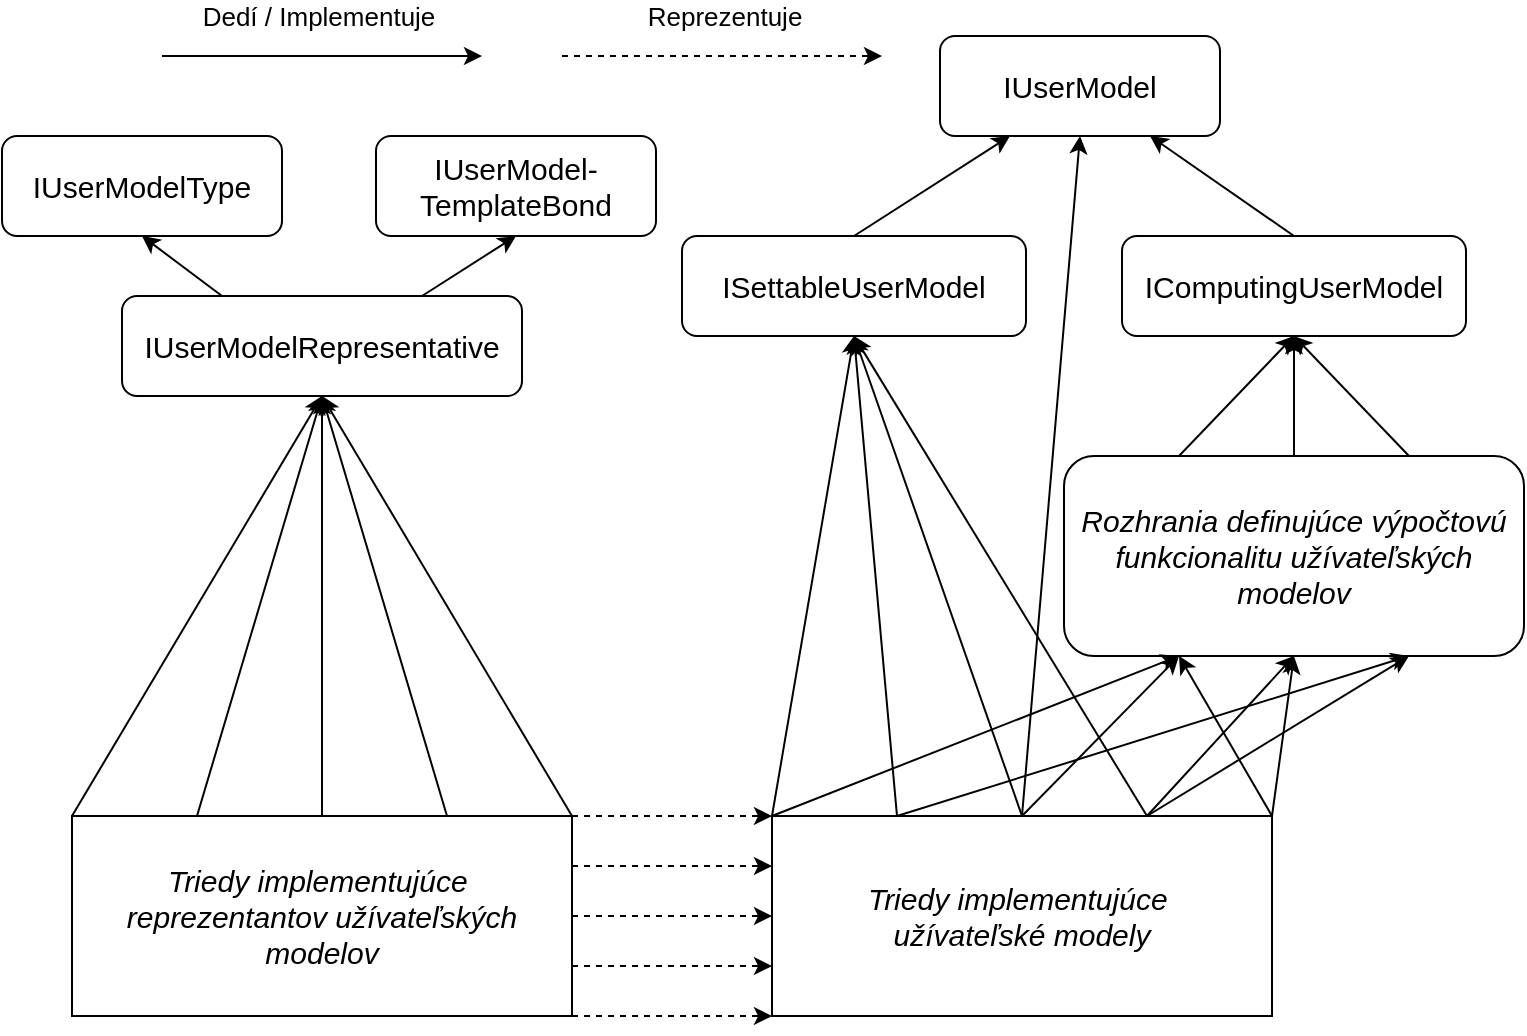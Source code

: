 <mxfile version="24.6.4" type="device">
  <diagram name="Page-1" id="DBnN5L7_-RlaLcSAO-Sn">
    <mxGraphModel dx="1480" dy="877" grid="1" gridSize="10" guides="1" tooltips="1" connect="1" arrows="1" fold="1" page="1" pageScale="1" pageWidth="850" pageHeight="1100" math="0" shadow="0">
      <root>
        <mxCell id="0" />
        <mxCell id="1" parent="0" />
        <mxCell id="k7mkyXs0xZJJn667R8bs-1" value="&lt;font style=&quot;font-size: 15px;&quot;&gt;IUserModelType&lt;/font&gt;" style="rounded=1;whiteSpace=wrap;html=1;" vertex="1" parent="1">
          <mxGeometry x="40" y="90" width="140" height="50" as="geometry" />
        </mxCell>
        <mxCell id="k7mkyXs0xZJJn667R8bs-2" value="&lt;font style=&quot;font-size: 15px;&quot;&gt;IUserModel-&lt;/font&gt;&lt;div&gt;&lt;font style=&quot;font-size: 15px;&quot;&gt;TemplateBond&lt;/font&gt;&lt;/div&gt;" style="rounded=1;whiteSpace=wrap;html=1;" vertex="1" parent="1">
          <mxGeometry x="227" y="90" width="140" height="50" as="geometry" />
        </mxCell>
        <mxCell id="k7mkyXs0xZJJn667R8bs-3" style="rounded=0;orthogonalLoop=1;jettySize=auto;html=1;exitX=0.25;exitY=0;exitDx=0;exitDy=0;entryX=0.5;entryY=1;entryDx=0;entryDy=0;" edge="1" parent="1" source="k7mkyXs0xZJJn667R8bs-4" target="k7mkyXs0xZJJn667R8bs-1">
          <mxGeometry relative="1" as="geometry" />
        </mxCell>
        <mxCell id="k7mkyXs0xZJJn667R8bs-4" value="&lt;font style=&quot;font-size: 15px;&quot;&gt;IUserModelRepresentative&lt;/font&gt;" style="rounded=1;whiteSpace=wrap;html=1;" vertex="1" parent="1">
          <mxGeometry x="100" y="170" width="200" height="50" as="geometry" />
        </mxCell>
        <mxCell id="k7mkyXs0xZJJn667R8bs-5" style="rounded=0;orthogonalLoop=1;jettySize=auto;html=1;exitX=0;exitY=0;exitDx=0;exitDy=0;entryX=0.5;entryY=1;entryDx=0;entryDy=0;" edge="1" parent="1" source="k7mkyXs0xZJJn667R8bs-11" target="k7mkyXs0xZJJn667R8bs-4">
          <mxGeometry relative="1" as="geometry" />
        </mxCell>
        <mxCell id="k7mkyXs0xZJJn667R8bs-6" style="rounded=0;orthogonalLoop=1;jettySize=auto;html=1;exitX=0.25;exitY=0;exitDx=0;exitDy=0;entryX=0.5;entryY=1;entryDx=0;entryDy=0;" edge="1" parent="1" source="k7mkyXs0xZJJn667R8bs-11" target="k7mkyXs0xZJJn667R8bs-4">
          <mxGeometry relative="1" as="geometry">
            <mxPoint x="210" y="230" as="targetPoint" />
          </mxGeometry>
        </mxCell>
        <mxCell id="k7mkyXs0xZJJn667R8bs-7" style="rounded=0;orthogonalLoop=1;jettySize=auto;html=1;exitX=0.5;exitY=0;exitDx=0;exitDy=0;entryX=0.5;entryY=1;entryDx=0;entryDy=0;" edge="1" parent="1" source="k7mkyXs0xZJJn667R8bs-11" target="k7mkyXs0xZJJn667R8bs-4">
          <mxGeometry relative="1" as="geometry" />
        </mxCell>
        <mxCell id="k7mkyXs0xZJJn667R8bs-8" style="rounded=0;orthogonalLoop=1;jettySize=auto;html=1;exitX=0.75;exitY=0;exitDx=0;exitDy=0;entryX=0.5;entryY=1;entryDx=0;entryDy=0;" edge="1" parent="1" source="k7mkyXs0xZJJn667R8bs-11" target="k7mkyXs0xZJJn667R8bs-4">
          <mxGeometry relative="1" as="geometry" />
        </mxCell>
        <mxCell id="k7mkyXs0xZJJn667R8bs-9" style="rounded=0;orthogonalLoop=1;jettySize=auto;html=1;exitX=1;exitY=0;exitDx=0;exitDy=0;entryX=0.5;entryY=1;entryDx=0;entryDy=0;" edge="1" parent="1" source="k7mkyXs0xZJJn667R8bs-11" target="k7mkyXs0xZJJn667R8bs-4">
          <mxGeometry relative="1" as="geometry" />
        </mxCell>
        <mxCell id="k7mkyXs0xZJJn667R8bs-10" style="rounded=0;orthogonalLoop=1;jettySize=auto;html=1;exitX=1;exitY=0;exitDx=0;exitDy=0;entryX=0;entryY=0;entryDx=0;entryDy=0;dashed=1;" edge="1" parent="1" source="k7mkyXs0xZJJn667R8bs-11" target="k7mkyXs0xZJJn667R8bs-25">
          <mxGeometry relative="1" as="geometry" />
        </mxCell>
        <mxCell id="k7mkyXs0xZJJn667R8bs-11" value="&lt;i&gt;&lt;font style=&quot;font-size: 15px;&quot;&gt;Triedy implementujúce&amp;nbsp;&lt;/font&gt;&lt;/i&gt;&lt;div&gt;&lt;span style=&quot;font-size: 15px;&quot;&gt;&lt;i&gt;reprezentantov užívateľských modelov&lt;/i&gt;&lt;/span&gt;&lt;/div&gt;" style="rounded=0;whiteSpace=wrap;html=1;" vertex="1" parent="1">
          <mxGeometry x="75" y="430" width="250" height="100" as="geometry" />
        </mxCell>
        <mxCell id="k7mkyXs0xZJJn667R8bs-12" value="&lt;font style=&quot;font-size: 15px;&quot;&gt;IUserModel&lt;/font&gt;" style="rounded=1;whiteSpace=wrap;html=1;" vertex="1" parent="1">
          <mxGeometry x="509" y="40" width="140" height="50" as="geometry" />
        </mxCell>
        <mxCell id="k7mkyXs0xZJJn667R8bs-13" style="rounded=0;orthogonalLoop=1;jettySize=auto;html=1;exitX=0.25;exitY=0;exitDx=0;exitDy=0;entryX=0.5;entryY=1;entryDx=0;entryDy=0;" edge="1" parent="1" source="k7mkyXs0xZJJn667R8bs-16" target="k7mkyXs0xZJJn667R8bs-35">
          <mxGeometry relative="1" as="geometry" />
        </mxCell>
        <mxCell id="k7mkyXs0xZJJn667R8bs-14" style="rounded=0;orthogonalLoop=1;jettySize=auto;html=1;exitX=0.75;exitY=0;exitDx=0;exitDy=0;entryX=0.5;entryY=1;entryDx=0;entryDy=0;" edge="1" parent="1" source="k7mkyXs0xZJJn667R8bs-16" target="k7mkyXs0xZJJn667R8bs-35">
          <mxGeometry relative="1" as="geometry">
            <mxPoint x="618" y="110" as="targetPoint" />
          </mxGeometry>
        </mxCell>
        <mxCell id="k7mkyXs0xZJJn667R8bs-15" style="rounded=0;orthogonalLoop=1;jettySize=auto;html=1;exitX=0.5;exitY=0;exitDx=0;exitDy=0;entryX=0.5;entryY=1;entryDx=0;entryDy=0;" edge="1" parent="1" source="k7mkyXs0xZJJn667R8bs-16" target="k7mkyXs0xZJJn667R8bs-35">
          <mxGeometry relative="1" as="geometry" />
        </mxCell>
        <mxCell id="k7mkyXs0xZJJn667R8bs-16" value="&lt;span style=&quot;font-size: 15px;&quot;&gt;&lt;i&gt;Rozhrania definujúce výpočtovú funkcionalitu užívateľských modelov&lt;/i&gt;&lt;/span&gt;" style="rounded=1;whiteSpace=wrap;html=1;" vertex="1" parent="1">
          <mxGeometry x="571" y="250" width="230" height="100" as="geometry" />
        </mxCell>
        <mxCell id="k7mkyXs0xZJJn667R8bs-18" style="rounded=0;orthogonalLoop=1;jettySize=auto;html=1;exitX=0.25;exitY=0;exitDx=0;exitDy=0;entryX=0.75;entryY=1;entryDx=0;entryDy=0;" edge="1" parent="1" source="k7mkyXs0xZJJn667R8bs-25" target="k7mkyXs0xZJJn667R8bs-16">
          <mxGeometry relative="1" as="geometry" />
        </mxCell>
        <mxCell id="k7mkyXs0xZJJn667R8bs-19" style="rounded=0;orthogonalLoop=1;jettySize=auto;html=1;exitX=0.75;exitY=0;exitDx=0;exitDy=0;entryX=0.5;entryY=1;entryDx=0;entryDy=0;" edge="1" parent="1" source="k7mkyXs0xZJJn667R8bs-25" target="k7mkyXs0xZJJn667R8bs-16">
          <mxGeometry relative="1" as="geometry" />
        </mxCell>
        <mxCell id="k7mkyXs0xZJJn667R8bs-20" style="rounded=0;orthogonalLoop=1;jettySize=auto;html=1;exitX=1;exitY=0;exitDx=0;exitDy=0;entryX=0.25;entryY=1;entryDx=0;entryDy=0;" edge="1" parent="1" source="k7mkyXs0xZJJn667R8bs-25" target="k7mkyXs0xZJJn667R8bs-16">
          <mxGeometry relative="1" as="geometry" />
        </mxCell>
        <mxCell id="k7mkyXs0xZJJn667R8bs-21" style="rounded=0;orthogonalLoop=1;jettySize=auto;html=1;exitX=0;exitY=0;exitDx=0;exitDy=0;entryX=0.25;entryY=1;entryDx=0;entryDy=0;" edge="1" parent="1" source="k7mkyXs0xZJJn667R8bs-25" target="k7mkyXs0xZJJn667R8bs-16">
          <mxGeometry relative="1" as="geometry" />
        </mxCell>
        <mxCell id="k7mkyXs0xZJJn667R8bs-22" style="rounded=0;orthogonalLoop=1;jettySize=auto;html=1;exitX=0.5;exitY=0;exitDx=0;exitDy=0;entryX=0.25;entryY=1;entryDx=0;entryDy=0;" edge="1" parent="1" source="k7mkyXs0xZJJn667R8bs-25" target="k7mkyXs0xZJJn667R8bs-16">
          <mxGeometry relative="1" as="geometry" />
        </mxCell>
        <mxCell id="k7mkyXs0xZJJn667R8bs-23" style="rounded=0;orthogonalLoop=1;jettySize=auto;html=1;exitX=0.75;exitY=0;exitDx=0;exitDy=0;entryX=0.75;entryY=1;entryDx=0;entryDy=0;" edge="1" parent="1" source="k7mkyXs0xZJJn667R8bs-25" target="k7mkyXs0xZJJn667R8bs-16">
          <mxGeometry relative="1" as="geometry" />
        </mxCell>
        <mxCell id="k7mkyXs0xZJJn667R8bs-39" style="rounded=0;orthogonalLoop=1;jettySize=auto;html=1;exitX=0.25;exitY=0;exitDx=0;exitDy=0;entryX=0.5;entryY=1;entryDx=0;entryDy=0;" edge="1" parent="1" source="k7mkyXs0xZJJn667R8bs-25" target="k7mkyXs0xZJJn667R8bs-37">
          <mxGeometry relative="1" as="geometry" />
        </mxCell>
        <mxCell id="k7mkyXs0xZJJn667R8bs-40" style="rounded=0;orthogonalLoop=1;jettySize=auto;html=1;exitX=0.75;exitY=0;exitDx=0;exitDy=0;entryX=0.5;entryY=1;entryDx=0;entryDy=0;" edge="1" parent="1" source="k7mkyXs0xZJJn667R8bs-25" target="k7mkyXs0xZJJn667R8bs-37">
          <mxGeometry relative="1" as="geometry">
            <mxPoint x="570" y="250" as="targetPoint" />
          </mxGeometry>
        </mxCell>
        <mxCell id="k7mkyXs0xZJJn667R8bs-41" style="rounded=0;orthogonalLoop=1;jettySize=auto;html=1;exitX=0.5;exitY=0;exitDx=0;exitDy=0;entryX=0.5;entryY=1;entryDx=0;entryDy=0;" edge="1" parent="1" source="k7mkyXs0xZJJn667R8bs-25" target="k7mkyXs0xZJJn667R8bs-37">
          <mxGeometry relative="1" as="geometry" />
        </mxCell>
        <mxCell id="k7mkyXs0xZJJn667R8bs-42" style="rounded=0;orthogonalLoop=1;jettySize=auto;html=1;exitX=0.5;exitY=0;exitDx=0;exitDy=0;entryX=0.5;entryY=1;entryDx=0;entryDy=0;" edge="1" parent="1" source="k7mkyXs0xZJJn667R8bs-25" target="k7mkyXs0xZJJn667R8bs-12">
          <mxGeometry relative="1" as="geometry" />
        </mxCell>
        <mxCell id="k7mkyXs0xZJJn667R8bs-43" style="rounded=0;orthogonalLoop=1;jettySize=auto;html=1;exitX=0;exitY=0;exitDx=0;exitDy=0;entryX=0.5;entryY=1;entryDx=0;entryDy=0;" edge="1" parent="1" source="k7mkyXs0xZJJn667R8bs-25" target="k7mkyXs0xZJJn667R8bs-37">
          <mxGeometry relative="1" as="geometry" />
        </mxCell>
        <mxCell id="k7mkyXs0xZJJn667R8bs-44" style="rounded=0;orthogonalLoop=1;jettySize=auto;html=1;exitX=1;exitY=0;exitDx=0;exitDy=0;entryX=0.5;entryY=1;entryDx=0;entryDy=0;" edge="1" parent="1" source="k7mkyXs0xZJJn667R8bs-25" target="k7mkyXs0xZJJn667R8bs-16">
          <mxGeometry relative="1" as="geometry" />
        </mxCell>
        <mxCell id="k7mkyXs0xZJJn667R8bs-25" value="&lt;span style=&quot;font-size: 15px;&quot;&gt;&lt;i&gt;Triedy implementujúce&amp;nbsp;&lt;/i&gt;&lt;/span&gt;&lt;div&gt;&lt;span style=&quot;font-size: 15px;&quot;&gt;&lt;i&gt;užívateľské modely&lt;/i&gt;&lt;/span&gt;&lt;/div&gt;" style="rounded=0;whiteSpace=wrap;html=1;" vertex="1" parent="1">
          <mxGeometry x="425" y="430" width="250" height="100" as="geometry" />
        </mxCell>
        <mxCell id="k7mkyXs0xZJJn667R8bs-26" style="rounded=0;orthogonalLoop=1;jettySize=auto;html=1;exitX=0.75;exitY=0;exitDx=0;exitDy=0;entryX=0.5;entryY=1;entryDx=0;entryDy=0;" edge="1" parent="1" source="k7mkyXs0xZJJn667R8bs-4" target="k7mkyXs0xZJJn667R8bs-2">
          <mxGeometry relative="1" as="geometry">
            <mxPoint x="170" y="190" as="sourcePoint" />
            <mxPoint x="120" y="150" as="targetPoint" />
          </mxGeometry>
        </mxCell>
        <mxCell id="k7mkyXs0xZJJn667R8bs-27" style="rounded=0;orthogonalLoop=1;jettySize=auto;html=1;exitX=1;exitY=0.25;exitDx=0;exitDy=0;entryX=0;entryY=0.25;entryDx=0;entryDy=0;dashed=1;" edge="1" parent="1" source="k7mkyXs0xZJJn667R8bs-11" target="k7mkyXs0xZJJn667R8bs-25">
          <mxGeometry relative="1" as="geometry">
            <mxPoint x="398" y="470" as="sourcePoint" />
            <mxPoint x="508" y="470" as="targetPoint" />
          </mxGeometry>
        </mxCell>
        <mxCell id="k7mkyXs0xZJJn667R8bs-28" style="rounded=0;orthogonalLoop=1;jettySize=auto;html=1;exitX=1;exitY=0.5;exitDx=0;exitDy=0;entryX=0;entryY=0.5;entryDx=0;entryDy=0;dashed=1;" edge="1" parent="1" source="k7mkyXs0xZJJn667R8bs-11" target="k7mkyXs0xZJJn667R8bs-25">
          <mxGeometry relative="1" as="geometry">
            <mxPoint x="398" y="489.44" as="sourcePoint" />
            <mxPoint x="508" y="489.44" as="targetPoint" />
          </mxGeometry>
        </mxCell>
        <mxCell id="k7mkyXs0xZJJn667R8bs-29" style="rounded=0;orthogonalLoop=1;jettySize=auto;html=1;exitX=1;exitY=0.75;exitDx=0;exitDy=0;entryX=0;entryY=0.75;entryDx=0;entryDy=0;dashed=1;" edge="1" parent="1" source="k7mkyXs0xZJJn667R8bs-11" target="k7mkyXs0xZJJn667R8bs-25">
          <mxGeometry relative="1" as="geometry">
            <mxPoint x="383" y="510" as="sourcePoint" />
            <mxPoint x="493" y="510" as="targetPoint" />
          </mxGeometry>
        </mxCell>
        <mxCell id="k7mkyXs0xZJJn667R8bs-30" style="rounded=0;orthogonalLoop=1;jettySize=auto;html=1;exitX=1;exitY=1;exitDx=0;exitDy=0;entryX=0;entryY=1;entryDx=0;entryDy=0;dashed=1;" edge="1" parent="1" source="k7mkyXs0xZJJn667R8bs-11" target="k7mkyXs0xZJJn667R8bs-25">
          <mxGeometry relative="1" as="geometry">
            <mxPoint x="383" y="540" as="sourcePoint" />
            <mxPoint x="493" y="540" as="targetPoint" />
          </mxGeometry>
        </mxCell>
        <mxCell id="k7mkyXs0xZJJn667R8bs-31" style="rounded=0;orthogonalLoop=1;jettySize=auto;html=1;exitX=1;exitY=0;exitDx=0;exitDy=0;dashed=1;" edge="1" parent="1">
          <mxGeometry relative="1" as="geometry">
            <mxPoint x="320" y="50" as="sourcePoint" />
            <mxPoint x="480" y="50" as="targetPoint" />
          </mxGeometry>
        </mxCell>
        <mxCell id="k7mkyXs0xZJJn667R8bs-32" value="&lt;font style=&quot;font-size: 13px;&quot;&gt;Reprezentuje&lt;/font&gt;" style="edgeLabel;html=1;align=center;verticalAlign=middle;resizable=0;points=[];" vertex="1" connectable="0" parent="k7mkyXs0xZJJn667R8bs-31">
          <mxGeometry x="-0.121" y="1" relative="1" as="geometry">
            <mxPoint x="10" y="-19" as="offset" />
          </mxGeometry>
        </mxCell>
        <mxCell id="k7mkyXs0xZJJn667R8bs-33" style="rounded=0;orthogonalLoop=1;jettySize=auto;html=1;" edge="1" parent="1">
          <mxGeometry relative="1" as="geometry">
            <mxPoint x="120" y="50" as="sourcePoint" />
            <mxPoint x="280" y="50" as="targetPoint" />
          </mxGeometry>
        </mxCell>
        <mxCell id="k7mkyXs0xZJJn667R8bs-34" value="&lt;font style=&quot;font-size: 13px;&quot;&gt;Dedí / Implementuje&lt;/font&gt;" style="edgeLabel;html=1;align=center;verticalAlign=middle;resizable=0;points=[];" vertex="1" connectable="0" parent="k7mkyXs0xZJJn667R8bs-33">
          <mxGeometry x="-0.383" y="2" relative="1" as="geometry">
            <mxPoint x="28" y="-18" as="offset" />
          </mxGeometry>
        </mxCell>
        <mxCell id="k7mkyXs0xZJJn667R8bs-36" style="rounded=0;orthogonalLoop=1;jettySize=auto;html=1;exitX=0.5;exitY=0;exitDx=0;exitDy=0;entryX=0.75;entryY=1;entryDx=0;entryDy=0;" edge="1" parent="1" source="k7mkyXs0xZJJn667R8bs-35" target="k7mkyXs0xZJJn667R8bs-12">
          <mxGeometry relative="1" as="geometry" />
        </mxCell>
        <mxCell id="k7mkyXs0xZJJn667R8bs-35" value="&lt;font style=&quot;font-size: 15px;&quot;&gt;IComputingUserModel&lt;/font&gt;" style="rounded=1;whiteSpace=wrap;html=1;" vertex="1" parent="1">
          <mxGeometry x="600" y="140" width="172" height="50" as="geometry" />
        </mxCell>
        <mxCell id="k7mkyXs0xZJJn667R8bs-38" style="rounded=0;orthogonalLoop=1;jettySize=auto;html=1;exitX=0.5;exitY=0;exitDx=0;exitDy=0;entryX=0.25;entryY=1;entryDx=0;entryDy=0;" edge="1" parent="1" source="k7mkyXs0xZJJn667R8bs-37" target="k7mkyXs0xZJJn667R8bs-12">
          <mxGeometry relative="1" as="geometry" />
        </mxCell>
        <mxCell id="k7mkyXs0xZJJn667R8bs-37" value="&lt;font style=&quot;font-size: 15px;&quot;&gt;ISettableUserModel&lt;/font&gt;" style="rounded=1;whiteSpace=wrap;html=1;" vertex="1" parent="1">
          <mxGeometry x="380" y="140" width="172" height="50" as="geometry" />
        </mxCell>
      </root>
    </mxGraphModel>
  </diagram>
</mxfile>
